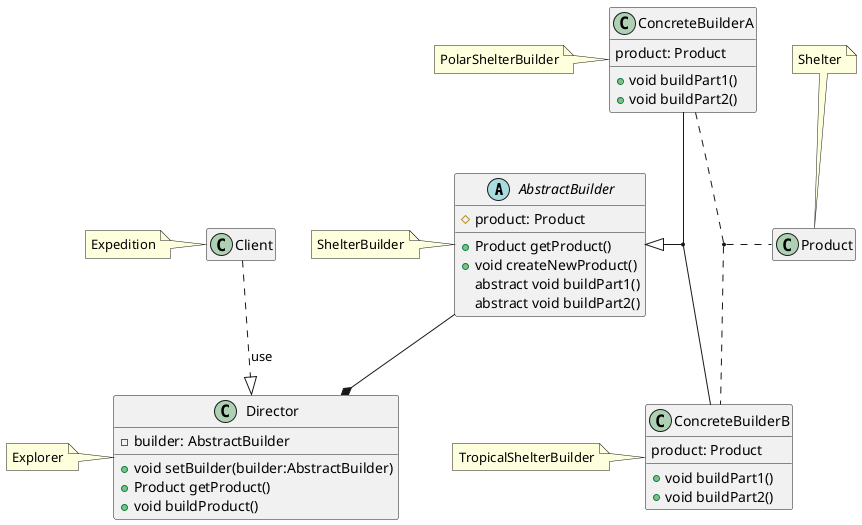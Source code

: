 @startuml builder_pattern

abstract class AbstractBuilder {
    #product: Product
    +Product getProduct()
    +void createNewProduct()
    abstract void buildPart1()
    abstract void buildPart2()
}
note left: ShelterBuilder

class ConcreteBuilderA {
    product: Product
    +void buildPart1()
    +void buildPart2()
}
note left: PolarShelterBuilder

class ConcreteBuilderB {
    product: Product
    +void buildPart1()
    +void buildPart2()
}
note left: TropicalShelterBuilder

class Product
note top: Shelter

class Director {
    -builder: AbstractBuilder
    +void setBuilder(builder:AbstractBuilder)
    +Product getProduct()
    +void buildProduct()
}
note left: Explorer

class Client
note left: Expedition

hide empty members

Client ..|> Director : use
AbstractBuilder --* Director

(ConcreteBuilderA, ConcreteBuilderB) --|> AbstractBuilder

ConcreteBuilderA .. ConcreteBuilderB
(ConcreteBuilderA, ConcreteBuilderB) .. Product

@enduml